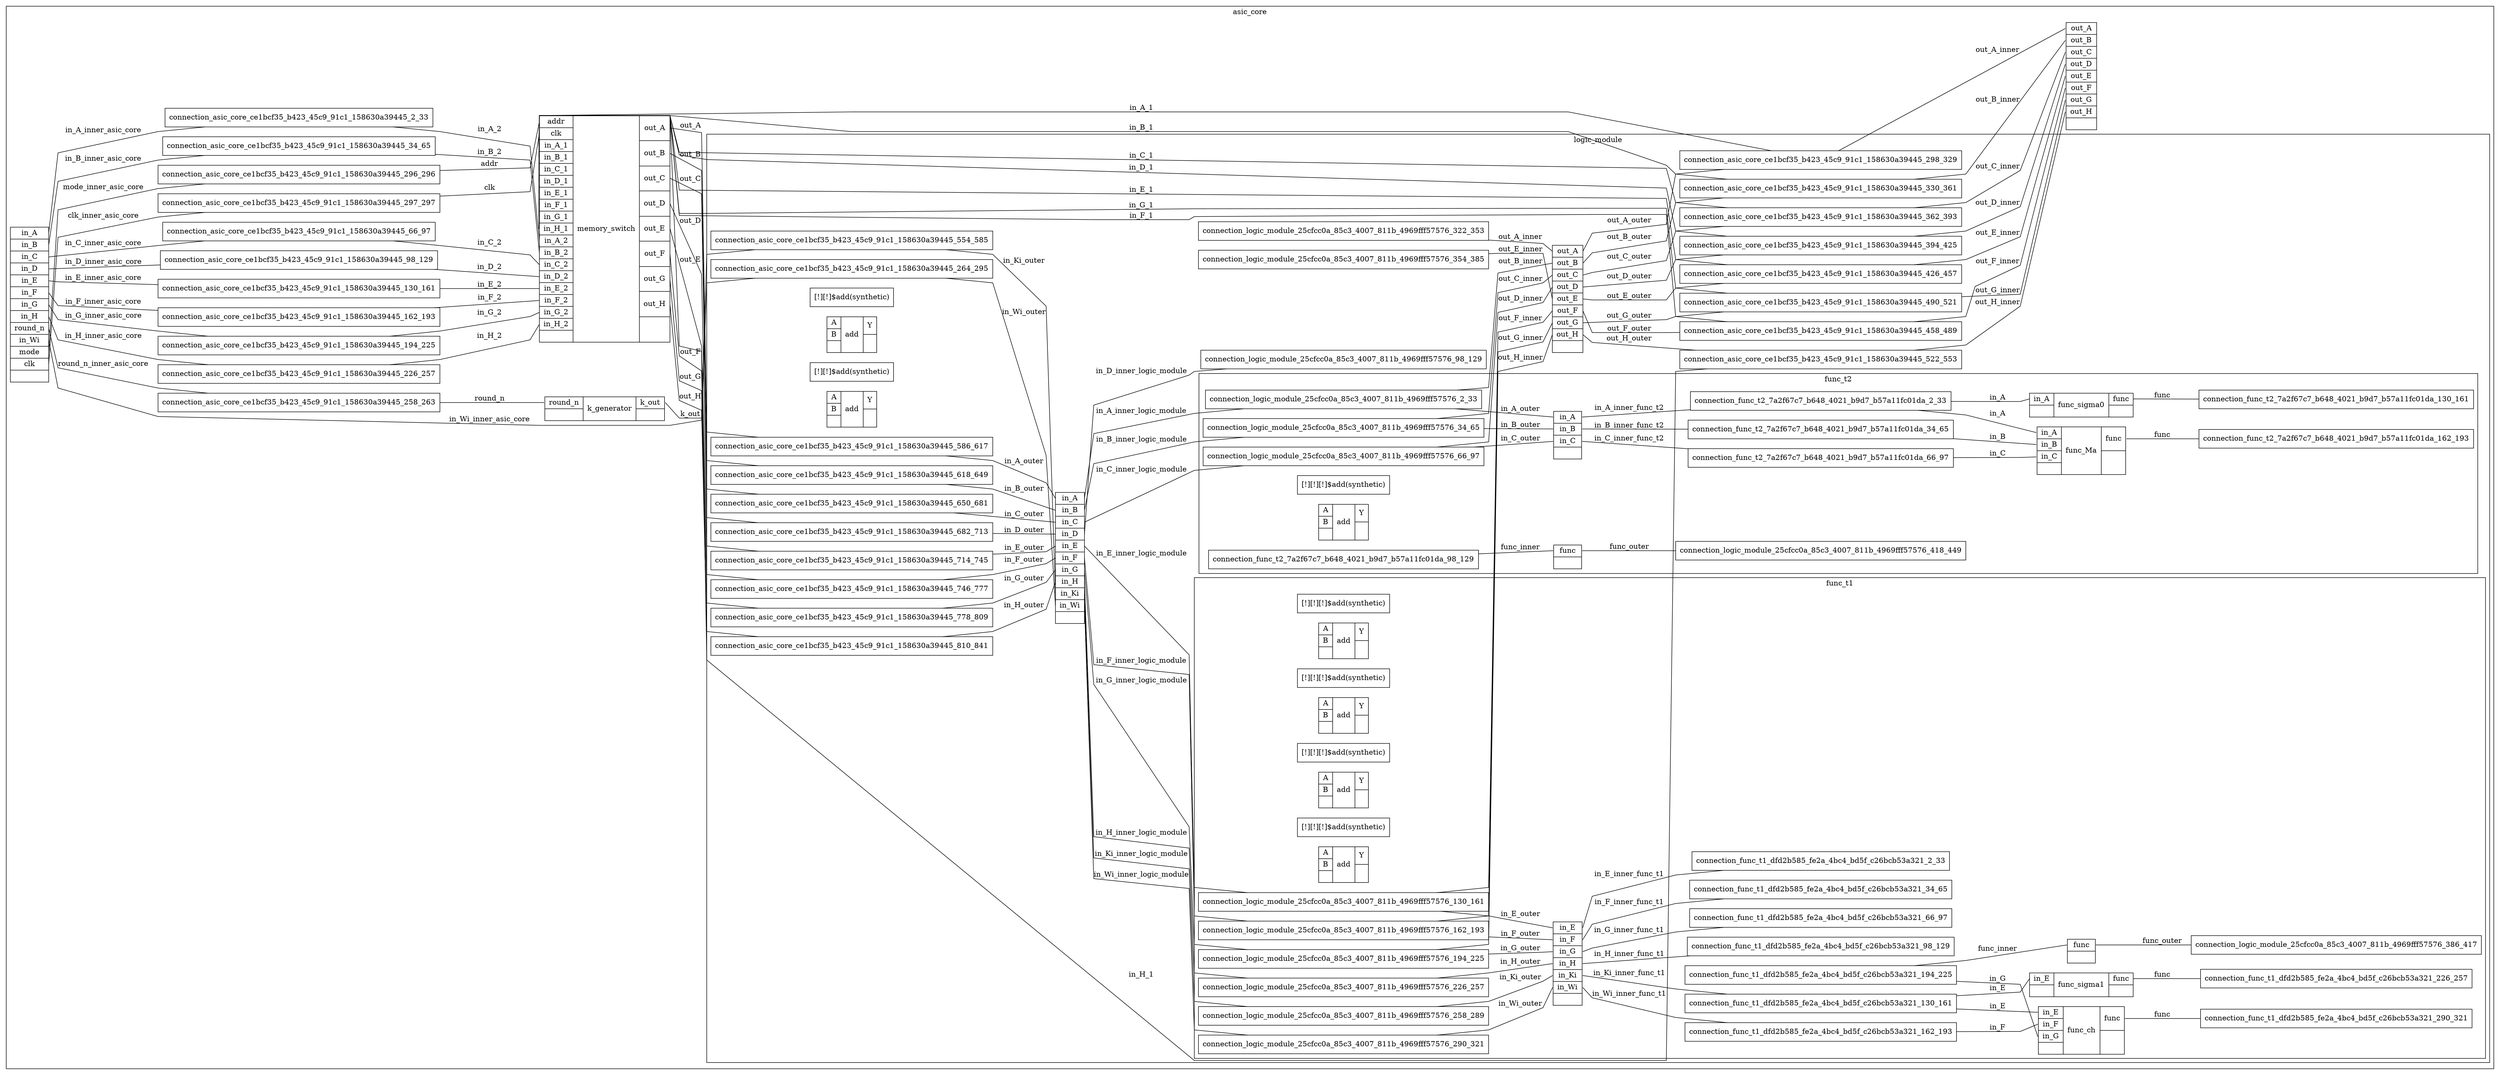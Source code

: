 graph parent {
	graph [splines=polyline]
	graph [rankdir=LR]
	graph [remincross=true]
	graph [overlap=scalexy]
	subgraph cluster_asic_core {
		node [shape=record]
		graph [label=asic_core]
		graph [splines=polyline]
		graph [rankdir=LR]
		graph [remincross=true]
		graph [overlap=scalexy]
	struct_k_generator_3f8b4a95_e26a_4127_a1d1_7e5097bc5107_ce1bcf35_b423_45c9_91c1_158630a39445 [label="{{<in_2_7> round_n |}|k_generator|{<out_8_39> k_out |}}"];	connection_asic_core_ce1bcf35_b423_45c9_91c1_158630a39445_258_263 -- struct_k_generator_3f8b4a95_e26a_4127_a1d1_7e5097bc5107_ce1bcf35_b423_45c9_91c1_158630a39445:in_2_7 [label=round_n]	struct_k_generator_3f8b4a95_e26a_4127_a1d1_7e5097bc5107_ce1bcf35_b423_45c9_91c1_158630a39445:out_8_39 -- connection_asic_core_ce1bcf35_b423_45c9_91c1_158630a39445_554_585 [label=k_out]	struct_in_ports_asic_core_ce1bcf35_b423_45c9_91c1_158630a39445 [label="{{<in_port_2_33> in_A |<in_port_34_65> in_B |<in_port_66_97> in_C |<in_port_98_129> in_D |<in_port_130_161> in_E |<in_port_162_193> in_F |<in_port_194_225> in_G |<in_port_226_257> in_H |<in_port_258_263> round_n |<in_port_264_295> in_Wi |<in_port_296_296> mode |<in_port_297_297> clk |}}"];	struct_out_ports_asic_core_ce1bcf35_b423_45c9_91c1_158630a39445 [label="{{<out_port_298_329> out_A |<out_port_330_361> out_B |<out_port_362_393> out_C |<out_port_394_425> out_D |<out_port_426_457> out_E |<out_port_458_489> out_F |<out_port_490_521> out_G |<out_port_522_553> out_H |}}"];	struct_in_ports_asic_core_ce1bcf35_b423_45c9_91c1_158630a39445:in_port_2_33 -- connection_asic_core_ce1bcf35_b423_45c9_91c1_158630a39445_2_33 [label=in_A_inner_asic_core]	struct_in_ports_asic_core_ce1bcf35_b423_45c9_91c1_158630a39445:in_port_34_65 -- connection_asic_core_ce1bcf35_b423_45c9_91c1_158630a39445_34_65 [label=in_B_inner_asic_core]	struct_in_ports_asic_core_ce1bcf35_b423_45c9_91c1_158630a39445:in_port_66_97 -- connection_asic_core_ce1bcf35_b423_45c9_91c1_158630a39445_66_97 [label=in_C_inner_asic_core]	struct_in_ports_asic_core_ce1bcf35_b423_45c9_91c1_158630a39445:in_port_98_129 -- connection_asic_core_ce1bcf35_b423_45c9_91c1_158630a39445_98_129 [label=in_D_inner_asic_core]	struct_in_ports_asic_core_ce1bcf35_b423_45c9_91c1_158630a39445:in_port_130_161 -- connection_asic_core_ce1bcf35_b423_45c9_91c1_158630a39445_130_161 [label=in_E_inner_asic_core]	struct_in_ports_asic_core_ce1bcf35_b423_45c9_91c1_158630a39445:in_port_162_193 -- connection_asic_core_ce1bcf35_b423_45c9_91c1_158630a39445_162_193 [label=in_F_inner_asic_core]	struct_in_ports_asic_core_ce1bcf35_b423_45c9_91c1_158630a39445:in_port_194_225 -- connection_asic_core_ce1bcf35_b423_45c9_91c1_158630a39445_194_225 [label=in_G_inner_asic_core]	struct_in_ports_asic_core_ce1bcf35_b423_45c9_91c1_158630a39445:in_port_226_257 -- connection_asic_core_ce1bcf35_b423_45c9_91c1_158630a39445_226_257 [label=in_H_inner_asic_core]	struct_in_ports_asic_core_ce1bcf35_b423_45c9_91c1_158630a39445:in_port_258_263 -- connection_asic_core_ce1bcf35_b423_45c9_91c1_158630a39445_258_263 [label=round_n_inner_asic_core]	struct_in_ports_asic_core_ce1bcf35_b423_45c9_91c1_158630a39445:in_port_264_295 -- connection_asic_core_ce1bcf35_b423_45c9_91c1_158630a39445_264_295 [label=in_Wi_inner_asic_core]	struct_in_ports_asic_core_ce1bcf35_b423_45c9_91c1_158630a39445:in_port_296_296 -- connection_asic_core_ce1bcf35_b423_45c9_91c1_158630a39445_296_296 [label=mode_inner_asic_core]	struct_in_ports_asic_core_ce1bcf35_b423_45c9_91c1_158630a39445:in_port_297_297 -- connection_asic_core_ce1bcf35_b423_45c9_91c1_158630a39445_297_297 [label=clk_inner_asic_core]	connection_asic_core_ce1bcf35_b423_45c9_91c1_158630a39445_298_329 -- struct_out_ports_asic_core_ce1bcf35_b423_45c9_91c1_158630a39445:out_port_298_329 [label=out_A_inner]	connection_asic_core_ce1bcf35_b423_45c9_91c1_158630a39445_330_361 -- struct_out_ports_asic_core_ce1bcf35_b423_45c9_91c1_158630a39445:out_port_330_361 [label=out_B_inner]	connection_asic_core_ce1bcf35_b423_45c9_91c1_158630a39445_362_393 -- struct_out_ports_asic_core_ce1bcf35_b423_45c9_91c1_158630a39445:out_port_362_393 [label=out_C_inner]	connection_asic_core_ce1bcf35_b423_45c9_91c1_158630a39445_394_425 -- struct_out_ports_asic_core_ce1bcf35_b423_45c9_91c1_158630a39445:out_port_394_425 [label=out_D_inner]	connection_asic_core_ce1bcf35_b423_45c9_91c1_158630a39445_426_457 -- struct_out_ports_asic_core_ce1bcf35_b423_45c9_91c1_158630a39445:out_port_426_457 [label=out_E_inner]	connection_asic_core_ce1bcf35_b423_45c9_91c1_158630a39445_458_489 -- struct_out_ports_asic_core_ce1bcf35_b423_45c9_91c1_158630a39445:out_port_458_489 [label=out_F_inner]	connection_asic_core_ce1bcf35_b423_45c9_91c1_158630a39445_490_521 -- struct_out_ports_asic_core_ce1bcf35_b423_45c9_91c1_158630a39445:out_port_490_521 [label=out_G_inner]	connection_asic_core_ce1bcf35_b423_45c9_91c1_158630a39445_522_553 -- struct_out_ports_asic_core_ce1bcf35_b423_45c9_91c1_158630a39445:out_port_522_553 [label=out_H_inner]		graph [splines=polyline]
		graph [rankdir=LR]
		graph [remincross=true]
		graph [overlap=scalexy]
		subgraph cluster_logic_module {
			node [shape=record]
			graph [label=logic_module]
			graph [splines=polyline]
			graph [rankdir=LR]
			graph [remincross=true]
			graph [overlap=scalexy]
			"[!][!]$add(synthetic)
#1a1c3640_cd81_46d8_87c9_1ca91c689feb" [label="[!][!]$add(synthetic)
"]
		struct_add_fbd7ad21_6fc0_44c0_aa8a_aca9898e4fde [label="{{<in_98_129> A |<in_386_417> B |}|add|{<out_354_385> Y |}}"];			graph [splines=polyline]
			graph [rankdir=LR]
			graph [remincross=true]
			graph [overlap=scalexy]
			"[!][!]$add(synthetic)
#08ed7635_f242_4b54_8bc3_0995cec22415" [label="[!][!]$add(synthetic)
"]
		struct_add_85a7ca1c_a513_46cc_9c6f_58b6a86f0b54 [label="{{<in_386_417> A |<in_418_449> B |}|add|{<out_322_353> Y |}}"];			graph [splines=polyline]
			graph [rankdir=LR]
			graph [remincross=true]
			graph [overlap=scalexy]
			subgraph cluster_func_t1 {
				node [shape=record]
				graph [label=func_t1]
				graph [splines=polyline]
				graph [rankdir=LR]
				graph [remincross=true]
				graph [overlap=scalexy]
				"[!][!][!]$add(synthetic)
#18b4f538_b937_4ae6_9bb2_956e2bd90aaa" [label="[!][!][!]$add(synthetic)
"]
			struct_add_52f4d15c_4e3f_4fe2_9a7c_be0e3b70ce48 [label="{{<in_98_129> A |<in_226_257> B |}|add|{<out_258_289> Y |}}"];				graph [splines=polyline]
				graph [rankdir=LR]
				graph [remincross=true]
				graph [overlap=scalexy]
				"[!][!][!]$add(synthetic)
#1896ebed_00b4_40ce_befa_69603463bf89" [label="[!][!][!]$add(synthetic)
"]
			struct_add_dd6189da_382e_449c_9c50_5ae251928806 [label="{{<in_258_289> A |<in_290_321> B |}|add|{<out_322_353> Y |}}"];				graph [splines=polyline]
				graph [rankdir=LR]
				graph [remincross=true]
				graph [overlap=scalexy]
				"[!][!][!]$add(synthetic)
#c029c4d7_4640_4d7a_a741_22785c05d09a" [label="[!][!][!]$add(synthetic)
"]
			struct_add_45d6c9cb_bf6d_4194_abc1_50cb33e5a792 [label="{{<in_322_353> A |<in_130_161> B |}|add|{<out_354_385> Y |}}"];				graph [splines=polyline]
				graph [rankdir=LR]
				graph [remincross=true]
				graph [overlap=scalexy]
				"[!][!][!]$add(synthetic)
#70e04bb5_674b_4b1f_aaca_446a79fbca61" [label="[!][!][!]$add(synthetic)
"]
			struct_add_cd9043d0_e351_4eb2_904e_a6714351563f [label="{{<in_354_385> A |<in_162_193> B |}|add|{<out_194_225> Y |}}"];				graph [splines=polyline]
				graph [rankdir=LR]
				graph [remincross=true]
				graph [overlap=scalexy]
			struct_func_ch_a6c088b3_0100_4001_85e4_ea0c42dba1d4_dfd2b585_fe2a_4bc4_bd5f_c26bcb53a321 [label="{{<in_2_33> in_E |<in_34_65> in_F |<in_66_97> in_G |}|func_ch|{<out_98_129> func |}}"];			connection_func_t1_dfd2b585_fe2a_4bc4_bd5f_c26bcb53a321_130_161 -- struct_func_ch_a6c088b3_0100_4001_85e4_ea0c42dba1d4_dfd2b585_fe2a_4bc4_bd5f_c26bcb53a321:in_2_33 [label=in_E]			connection_func_t1_dfd2b585_fe2a_4bc4_bd5f_c26bcb53a321_162_193 -- struct_func_ch_a6c088b3_0100_4001_85e4_ea0c42dba1d4_dfd2b585_fe2a_4bc4_bd5f_c26bcb53a321:in_34_65 [label=in_F]			connection_func_t1_dfd2b585_fe2a_4bc4_bd5f_c26bcb53a321_194_225 -- struct_func_ch_a6c088b3_0100_4001_85e4_ea0c42dba1d4_dfd2b585_fe2a_4bc4_bd5f_c26bcb53a321:in_66_97 [label=in_G]			struct_func_ch_a6c088b3_0100_4001_85e4_ea0c42dba1d4_dfd2b585_fe2a_4bc4_bd5f_c26bcb53a321:out_98_129 -- connection_func_t1_dfd2b585_fe2a_4bc4_bd5f_c26bcb53a321_290_321 [label=func]			struct_in_ports_func_t1_dfd2b585_fe2a_4bc4_bd5f_c26bcb53a321 [label="{{<in_port_2_33> in_E |<in_port_34_65> in_F |<in_port_66_97> in_G |<in_port_98_129> in_H |<in_port_130_161> in_Ki |<in_port_162_193> in_Wi |}}"];			struct_out_ports_func_t1_dfd2b585_fe2a_4bc4_bd5f_c26bcb53a321 [label="{{<out_port_194_225> func |}}"];			struct_in_ports_func_t1_dfd2b585_fe2a_4bc4_bd5f_c26bcb53a321:in_port_2_33 -- connection_func_t1_dfd2b585_fe2a_4bc4_bd5f_c26bcb53a321_2_33 [label=in_E_inner_func_t1]			struct_in_ports_func_t1_dfd2b585_fe2a_4bc4_bd5f_c26bcb53a321:in_port_34_65 -- connection_func_t1_dfd2b585_fe2a_4bc4_bd5f_c26bcb53a321_34_65 [label=in_F_inner_func_t1]			struct_in_ports_func_t1_dfd2b585_fe2a_4bc4_bd5f_c26bcb53a321:in_port_66_97 -- connection_func_t1_dfd2b585_fe2a_4bc4_bd5f_c26bcb53a321_66_97 [label=in_G_inner_func_t1]			struct_in_ports_func_t1_dfd2b585_fe2a_4bc4_bd5f_c26bcb53a321:in_port_98_129 -- connection_func_t1_dfd2b585_fe2a_4bc4_bd5f_c26bcb53a321_98_129 [label=in_H_inner_func_t1]			struct_in_ports_func_t1_dfd2b585_fe2a_4bc4_bd5f_c26bcb53a321:in_port_130_161 -- connection_func_t1_dfd2b585_fe2a_4bc4_bd5f_c26bcb53a321_130_161 [label=in_Ki_inner_func_t1]			struct_in_ports_func_t1_dfd2b585_fe2a_4bc4_bd5f_c26bcb53a321:in_port_162_193 -- connection_func_t1_dfd2b585_fe2a_4bc4_bd5f_c26bcb53a321_162_193 [label=in_Wi_inner_func_t1]			connection_func_t1_dfd2b585_fe2a_4bc4_bd5f_c26bcb53a321_194_225 -- struct_out_ports_func_t1_dfd2b585_fe2a_4bc4_bd5f_c26bcb53a321:out_port_194_225 [label=func_inner]			struct_out_ports_func_t1_dfd2b585_fe2a_4bc4_bd5f_c26bcb53a321:out_port_194_225 -- connection_logic_module_25cfcc0a_85c3_4007_811b_4969fff57576_386_417 [label=func_outer]			connection_logic_module_25cfcc0a_85c3_4007_811b_4969fff57576_130_161 -- struct_in_ports_func_t1_dfd2b585_fe2a_4bc4_bd5f_c26bcb53a321:in_port_2_33 [label=in_E_outer]			connection_logic_module_25cfcc0a_85c3_4007_811b_4969fff57576_162_193 -- struct_in_ports_func_t1_dfd2b585_fe2a_4bc4_bd5f_c26bcb53a321:in_port_34_65 [label=in_F_outer]			connection_logic_module_25cfcc0a_85c3_4007_811b_4969fff57576_194_225 -- struct_in_ports_func_t1_dfd2b585_fe2a_4bc4_bd5f_c26bcb53a321:in_port_66_97 [label=in_G_outer]			connection_logic_module_25cfcc0a_85c3_4007_811b_4969fff57576_226_257 -- struct_in_ports_func_t1_dfd2b585_fe2a_4bc4_bd5f_c26bcb53a321:in_port_98_129 [label=in_H_outer]			connection_logic_module_25cfcc0a_85c3_4007_811b_4969fff57576_258_289 -- struct_in_ports_func_t1_dfd2b585_fe2a_4bc4_bd5f_c26bcb53a321:in_port_130_161 [label=in_Ki_outer]			connection_logic_module_25cfcc0a_85c3_4007_811b_4969fff57576_290_321 -- struct_in_ports_func_t1_dfd2b585_fe2a_4bc4_bd5f_c26bcb53a321:in_port_162_193 [label=in_Wi_outer]				graph [splines=polyline]
				graph [rankdir=LR]
				graph [remincross=true]
				graph [overlap=scalexy]
			struct_func_sigma1_cb10a6ff_1891_46cb_a944_b763610e46b3_dfd2b585_fe2a_4bc4_bd5f_c26bcb53a321 [label="{{<in_2_33> in_E |}|func_sigma1|{<out_34_65> func |}}"];			connection_func_t1_dfd2b585_fe2a_4bc4_bd5f_c26bcb53a321_130_161 -- struct_func_sigma1_cb10a6ff_1891_46cb_a944_b763610e46b3_dfd2b585_fe2a_4bc4_bd5f_c26bcb53a321:in_2_33 [label=in_E]			struct_func_sigma1_cb10a6ff_1891_46cb_a944_b763610e46b3_dfd2b585_fe2a_4bc4_bd5f_c26bcb53a321:out_34_65 -- connection_func_t1_dfd2b585_fe2a_4bc4_bd5f_c26bcb53a321_226_257 [label=func]			}
		struct_in_ports_logic_module_25cfcc0a_85c3_4007_811b_4969fff57576 [label="{{<in_port_2_33> in_A |<in_port_34_65> in_B |<in_port_66_97> in_C |<in_port_98_129> in_D |<in_port_130_161> in_E |<in_port_162_193> in_F |<in_port_194_225> in_G |<in_port_226_257> in_H |<in_port_258_289> in_Ki |<in_port_290_321> in_Wi |}}"];		struct_out_ports_logic_module_25cfcc0a_85c3_4007_811b_4969fff57576 [label="{{<out_port_322_353> out_A |<out_port_2_33> out_B |<out_port_34_65> out_C |<out_port_66_97> out_D |<out_port_354_385> out_E |<out_port_130_161> out_F |<out_port_162_193> out_G |<out_port_194_225> out_H |}}"];		struct_in_ports_logic_module_25cfcc0a_85c3_4007_811b_4969fff57576:in_port_2_33 -- connection_logic_module_25cfcc0a_85c3_4007_811b_4969fff57576_2_33 [label=in_A_inner_logic_module]		struct_in_ports_logic_module_25cfcc0a_85c3_4007_811b_4969fff57576:in_port_34_65 -- connection_logic_module_25cfcc0a_85c3_4007_811b_4969fff57576_34_65 [label=in_B_inner_logic_module]		struct_in_ports_logic_module_25cfcc0a_85c3_4007_811b_4969fff57576:in_port_66_97 -- connection_logic_module_25cfcc0a_85c3_4007_811b_4969fff57576_66_97 [label=in_C_inner_logic_module]		struct_in_ports_logic_module_25cfcc0a_85c3_4007_811b_4969fff57576:in_port_98_129 -- connection_logic_module_25cfcc0a_85c3_4007_811b_4969fff57576_98_129 [label=in_D_inner_logic_module]		struct_in_ports_logic_module_25cfcc0a_85c3_4007_811b_4969fff57576:in_port_130_161 -- connection_logic_module_25cfcc0a_85c3_4007_811b_4969fff57576_130_161 [label=in_E_inner_logic_module]		struct_in_ports_logic_module_25cfcc0a_85c3_4007_811b_4969fff57576:in_port_162_193 -- connection_logic_module_25cfcc0a_85c3_4007_811b_4969fff57576_162_193 [label=in_F_inner_logic_module]		struct_in_ports_logic_module_25cfcc0a_85c3_4007_811b_4969fff57576:in_port_194_225 -- connection_logic_module_25cfcc0a_85c3_4007_811b_4969fff57576_194_225 [label=in_G_inner_logic_module]		struct_in_ports_logic_module_25cfcc0a_85c3_4007_811b_4969fff57576:in_port_226_257 -- connection_logic_module_25cfcc0a_85c3_4007_811b_4969fff57576_226_257 [label=in_H_inner_logic_module]		struct_in_ports_logic_module_25cfcc0a_85c3_4007_811b_4969fff57576:in_port_258_289 -- connection_logic_module_25cfcc0a_85c3_4007_811b_4969fff57576_258_289 [label=in_Ki_inner_logic_module]		struct_in_ports_logic_module_25cfcc0a_85c3_4007_811b_4969fff57576:in_port_290_321 -- connection_logic_module_25cfcc0a_85c3_4007_811b_4969fff57576_290_321 [label=in_Wi_inner_logic_module]		connection_logic_module_25cfcc0a_85c3_4007_811b_4969fff57576_322_353 -- struct_out_ports_logic_module_25cfcc0a_85c3_4007_811b_4969fff57576:out_port_322_353 [label=out_A_inner]		connection_logic_module_25cfcc0a_85c3_4007_811b_4969fff57576_2_33 -- struct_out_ports_logic_module_25cfcc0a_85c3_4007_811b_4969fff57576:out_port_2_33 [label=out_B_inner]		connection_logic_module_25cfcc0a_85c3_4007_811b_4969fff57576_34_65 -- struct_out_ports_logic_module_25cfcc0a_85c3_4007_811b_4969fff57576:out_port_34_65 [label=out_C_inner]		connection_logic_module_25cfcc0a_85c3_4007_811b_4969fff57576_66_97 -- struct_out_ports_logic_module_25cfcc0a_85c3_4007_811b_4969fff57576:out_port_66_97 [label=out_D_inner]		connection_logic_module_25cfcc0a_85c3_4007_811b_4969fff57576_354_385 -- struct_out_ports_logic_module_25cfcc0a_85c3_4007_811b_4969fff57576:out_port_354_385 [label=out_E_inner]		connection_logic_module_25cfcc0a_85c3_4007_811b_4969fff57576_130_161 -- struct_out_ports_logic_module_25cfcc0a_85c3_4007_811b_4969fff57576:out_port_130_161 [label=out_F_inner]		connection_logic_module_25cfcc0a_85c3_4007_811b_4969fff57576_162_193 -- struct_out_ports_logic_module_25cfcc0a_85c3_4007_811b_4969fff57576:out_port_162_193 [label=out_G_inner]		connection_logic_module_25cfcc0a_85c3_4007_811b_4969fff57576_194_225 -- struct_out_ports_logic_module_25cfcc0a_85c3_4007_811b_4969fff57576:out_port_194_225 [label=out_H_inner]		connection_asic_core_ce1bcf35_b423_45c9_91c1_158630a39445_586_617 -- struct_in_ports_logic_module_25cfcc0a_85c3_4007_811b_4969fff57576:in_port_2_33 [label=in_A_outer]		connection_asic_core_ce1bcf35_b423_45c9_91c1_158630a39445_618_649 -- struct_in_ports_logic_module_25cfcc0a_85c3_4007_811b_4969fff57576:in_port_34_65 [label=in_B_outer]		connection_asic_core_ce1bcf35_b423_45c9_91c1_158630a39445_650_681 -- struct_in_ports_logic_module_25cfcc0a_85c3_4007_811b_4969fff57576:in_port_66_97 [label=in_C_outer]		connection_asic_core_ce1bcf35_b423_45c9_91c1_158630a39445_682_713 -- struct_in_ports_logic_module_25cfcc0a_85c3_4007_811b_4969fff57576:in_port_98_129 [label=in_D_outer]		connection_asic_core_ce1bcf35_b423_45c9_91c1_158630a39445_714_745 -- struct_in_ports_logic_module_25cfcc0a_85c3_4007_811b_4969fff57576:in_port_130_161 [label=in_E_outer]		connection_asic_core_ce1bcf35_b423_45c9_91c1_158630a39445_746_777 -- struct_in_ports_logic_module_25cfcc0a_85c3_4007_811b_4969fff57576:in_port_162_193 [label=in_F_outer]		connection_asic_core_ce1bcf35_b423_45c9_91c1_158630a39445_778_809 -- struct_in_ports_logic_module_25cfcc0a_85c3_4007_811b_4969fff57576:in_port_194_225 [label=in_G_outer]		connection_asic_core_ce1bcf35_b423_45c9_91c1_158630a39445_810_841 -- struct_in_ports_logic_module_25cfcc0a_85c3_4007_811b_4969fff57576:in_port_226_257 [label=in_H_outer]		connection_asic_core_ce1bcf35_b423_45c9_91c1_158630a39445_554_585 -- struct_in_ports_logic_module_25cfcc0a_85c3_4007_811b_4969fff57576:in_port_258_289 [label=in_Ki_outer]		connection_asic_core_ce1bcf35_b423_45c9_91c1_158630a39445_264_295 -- struct_in_ports_logic_module_25cfcc0a_85c3_4007_811b_4969fff57576:in_port_290_321 [label=in_Wi_outer]		struct_out_ports_logic_module_25cfcc0a_85c3_4007_811b_4969fff57576:out_port_322_353 -- connection_asic_core_ce1bcf35_b423_45c9_91c1_158630a39445_298_329 [label=out_A_outer]		struct_out_ports_logic_module_25cfcc0a_85c3_4007_811b_4969fff57576:out_port_2_33 -- connection_asic_core_ce1bcf35_b423_45c9_91c1_158630a39445_330_361 [label=out_B_outer]		struct_out_ports_logic_module_25cfcc0a_85c3_4007_811b_4969fff57576:out_port_34_65 -- connection_asic_core_ce1bcf35_b423_45c9_91c1_158630a39445_362_393 [label=out_C_outer]		struct_out_ports_logic_module_25cfcc0a_85c3_4007_811b_4969fff57576:out_port_66_97 -- connection_asic_core_ce1bcf35_b423_45c9_91c1_158630a39445_394_425 [label=out_D_outer]		struct_out_ports_logic_module_25cfcc0a_85c3_4007_811b_4969fff57576:out_port_354_385 -- connection_asic_core_ce1bcf35_b423_45c9_91c1_158630a39445_426_457 [label=out_E_outer]		struct_out_ports_logic_module_25cfcc0a_85c3_4007_811b_4969fff57576:out_port_130_161 -- connection_asic_core_ce1bcf35_b423_45c9_91c1_158630a39445_458_489 [label=out_F_outer]		struct_out_ports_logic_module_25cfcc0a_85c3_4007_811b_4969fff57576:out_port_162_193 -- connection_asic_core_ce1bcf35_b423_45c9_91c1_158630a39445_490_521 [label=out_G_outer]		struct_out_ports_logic_module_25cfcc0a_85c3_4007_811b_4969fff57576:out_port_194_225 -- connection_asic_core_ce1bcf35_b423_45c9_91c1_158630a39445_522_553 [label=out_H_outer]			graph [splines=polyline]
			graph [rankdir=LR]
			graph [remincross=true]
			graph [overlap=scalexy]
			subgraph cluster_func_t2 {
				node [shape=record]
				graph [label=func_t2]
				graph [splines=polyline]
				graph [rankdir=LR]
				graph [remincross=true]
				graph [overlap=scalexy]
				"[!][!][!]$add(synthetic)
#5cbd2dc9_4553_49d4_b72d_ba2593c9eacb" [label="[!][!][!]$add(synthetic)
"]
			struct_add_1411b335_19cd_4bb5_a104_47df5e5a7b2f [label="{{<in_130_161> A |<in_162_193> B |}|add|{<out_98_129> Y |}}"];				graph [splines=polyline]
				graph [rankdir=LR]
				graph [remincross=true]
				graph [overlap=scalexy]
			struct_func_Ma_0a902c86_e8b8_4cb7_ac03_39927a3a2450_7a2f67c7_b648_4021_b9d7_b57a11fc01da [label="{{<in_2_33> in_A |<in_34_65> in_B |<in_66_97> in_C |}|func_Ma|{<out_98_129> func |}}"];			connection_func_t2_7a2f67c7_b648_4021_b9d7_b57a11fc01da_2_33 -- struct_func_Ma_0a902c86_e8b8_4cb7_ac03_39927a3a2450_7a2f67c7_b648_4021_b9d7_b57a11fc01da:in_2_33 [label=in_A]			connection_func_t2_7a2f67c7_b648_4021_b9d7_b57a11fc01da_34_65 -- struct_func_Ma_0a902c86_e8b8_4cb7_ac03_39927a3a2450_7a2f67c7_b648_4021_b9d7_b57a11fc01da:in_34_65 [label=in_B]			connection_func_t2_7a2f67c7_b648_4021_b9d7_b57a11fc01da_66_97 -- struct_func_Ma_0a902c86_e8b8_4cb7_ac03_39927a3a2450_7a2f67c7_b648_4021_b9d7_b57a11fc01da:in_66_97 [label=in_C]			struct_func_Ma_0a902c86_e8b8_4cb7_ac03_39927a3a2450_7a2f67c7_b648_4021_b9d7_b57a11fc01da:out_98_129 -- connection_func_t2_7a2f67c7_b648_4021_b9d7_b57a11fc01da_162_193 [label=func]			struct_in_ports_func_t2_7a2f67c7_b648_4021_b9d7_b57a11fc01da [label="{{<in_port_2_33> in_A |<in_port_34_65> in_B |<in_port_66_97> in_C |}}"];			struct_out_ports_func_t2_7a2f67c7_b648_4021_b9d7_b57a11fc01da [label="{{<out_port_98_129> func |}}"];			struct_in_ports_func_t2_7a2f67c7_b648_4021_b9d7_b57a11fc01da:in_port_2_33 -- connection_func_t2_7a2f67c7_b648_4021_b9d7_b57a11fc01da_2_33 [label=in_A_inner_func_t2]			struct_in_ports_func_t2_7a2f67c7_b648_4021_b9d7_b57a11fc01da:in_port_34_65 -- connection_func_t2_7a2f67c7_b648_4021_b9d7_b57a11fc01da_34_65 [label=in_B_inner_func_t2]			struct_in_ports_func_t2_7a2f67c7_b648_4021_b9d7_b57a11fc01da:in_port_66_97 -- connection_func_t2_7a2f67c7_b648_4021_b9d7_b57a11fc01da_66_97 [label=in_C_inner_func_t2]			connection_func_t2_7a2f67c7_b648_4021_b9d7_b57a11fc01da_98_129 -- struct_out_ports_func_t2_7a2f67c7_b648_4021_b9d7_b57a11fc01da:out_port_98_129 [label=func_inner]			struct_out_ports_func_t2_7a2f67c7_b648_4021_b9d7_b57a11fc01da:out_port_98_129 -- connection_logic_module_25cfcc0a_85c3_4007_811b_4969fff57576_418_449 [label=func_outer]			connection_logic_module_25cfcc0a_85c3_4007_811b_4969fff57576_2_33 -- struct_in_ports_func_t2_7a2f67c7_b648_4021_b9d7_b57a11fc01da:in_port_2_33 [label=in_A_outer]			connection_logic_module_25cfcc0a_85c3_4007_811b_4969fff57576_34_65 -- struct_in_ports_func_t2_7a2f67c7_b648_4021_b9d7_b57a11fc01da:in_port_34_65 [label=in_B_outer]			connection_logic_module_25cfcc0a_85c3_4007_811b_4969fff57576_66_97 -- struct_in_ports_func_t2_7a2f67c7_b648_4021_b9d7_b57a11fc01da:in_port_66_97 [label=in_C_outer]				graph [splines=polyline]
				graph [rankdir=LR]
				graph [remincross=true]
				graph [overlap=scalexy]
			struct_func_sigma0_c4cdde4c_d3a1_4edc_9aec_00a91c79808b_7a2f67c7_b648_4021_b9d7_b57a11fc01da [label="{{<in_2_33> in_A |}|func_sigma0|{<out_34_65> func |}}"];			connection_func_t2_7a2f67c7_b648_4021_b9d7_b57a11fc01da_2_33 -- struct_func_sigma0_c4cdde4c_d3a1_4edc_9aec_00a91c79808b_7a2f67c7_b648_4021_b9d7_b57a11fc01da:in_2_33 [label=in_A]			struct_func_sigma0_c4cdde4c_d3a1_4edc_9aec_00a91c79808b_7a2f67c7_b648_4021_b9d7_b57a11fc01da:out_34_65 -- connection_func_t2_7a2f67c7_b648_4021_b9d7_b57a11fc01da_130_161 [label=func]			}
		}
		graph [splines=polyline]
		graph [rankdir=LR]
		graph [remincross=true]
		graph [overlap=scalexy]
	struct_memory_switch_e4224137_65c3_468f_a49d_7780f95cde5c_ce1bcf35_b423_45c9_91c1_158630a39445 [label="{{<in_2_2> addr |<in_3_3> clk |<in_4_35> in_A_1 |<in_36_67> in_B_1 |<in_68_99> in_C_1 |<in_100_131> in_D_1 |<in_132_163> in_E_1 |<in_164_195> in_F_1 |<in_196_227> in_G_1 |<in_228_259> in_H_1 |<in_260_291> in_A_2 |<in_292_323> in_B_2 |<in_324_355> in_C_2 |<in_356_387> in_D_2 |<in_388_419> in_E_2 |<in_420_451> in_F_2 |<in_452_483> in_G_2 |<in_484_515> in_H_2 |}|memory_switch|{<out_516_547> out_A |<out_548_579> out_B |<out_580_611> out_C |<out_612_643> out_D |<out_644_675> out_E |<out_676_707> out_F |<out_708_739> out_G |<out_740_771> out_H |}}"];	connection_asic_core_ce1bcf35_b423_45c9_91c1_158630a39445_296_296 -- struct_memory_switch_e4224137_65c3_468f_a49d_7780f95cde5c_ce1bcf35_b423_45c9_91c1_158630a39445:in_2_2 [label=addr]	connection_asic_core_ce1bcf35_b423_45c9_91c1_158630a39445_297_297 -- struct_memory_switch_e4224137_65c3_468f_a49d_7780f95cde5c_ce1bcf35_b423_45c9_91c1_158630a39445:in_3_3 [label=clk]	connection_asic_core_ce1bcf35_b423_45c9_91c1_158630a39445_298_329 -- struct_memory_switch_e4224137_65c3_468f_a49d_7780f95cde5c_ce1bcf35_b423_45c9_91c1_158630a39445:in_4_35 [label=in_A_1]	connection_asic_core_ce1bcf35_b423_45c9_91c1_158630a39445_330_361 -- struct_memory_switch_e4224137_65c3_468f_a49d_7780f95cde5c_ce1bcf35_b423_45c9_91c1_158630a39445:in_36_67 [label=in_B_1]	connection_asic_core_ce1bcf35_b423_45c9_91c1_158630a39445_362_393 -- struct_memory_switch_e4224137_65c3_468f_a49d_7780f95cde5c_ce1bcf35_b423_45c9_91c1_158630a39445:in_68_99 [label=in_C_1]	connection_asic_core_ce1bcf35_b423_45c9_91c1_158630a39445_394_425 -- struct_memory_switch_e4224137_65c3_468f_a49d_7780f95cde5c_ce1bcf35_b423_45c9_91c1_158630a39445:in_100_131 [label=in_D_1]	connection_asic_core_ce1bcf35_b423_45c9_91c1_158630a39445_426_457 -- struct_memory_switch_e4224137_65c3_468f_a49d_7780f95cde5c_ce1bcf35_b423_45c9_91c1_158630a39445:in_132_163 [label=in_E_1]	connection_asic_core_ce1bcf35_b423_45c9_91c1_158630a39445_458_489 -- struct_memory_switch_e4224137_65c3_468f_a49d_7780f95cde5c_ce1bcf35_b423_45c9_91c1_158630a39445:in_164_195 [label=in_F_1]	connection_asic_core_ce1bcf35_b423_45c9_91c1_158630a39445_490_521 -- struct_memory_switch_e4224137_65c3_468f_a49d_7780f95cde5c_ce1bcf35_b423_45c9_91c1_158630a39445:in_196_227 [label=in_G_1]	connection_asic_core_ce1bcf35_b423_45c9_91c1_158630a39445_522_553 -- struct_memory_switch_e4224137_65c3_468f_a49d_7780f95cde5c_ce1bcf35_b423_45c9_91c1_158630a39445:in_228_259 [label=in_H_1]	connection_asic_core_ce1bcf35_b423_45c9_91c1_158630a39445_2_33 -- struct_memory_switch_e4224137_65c3_468f_a49d_7780f95cde5c_ce1bcf35_b423_45c9_91c1_158630a39445:in_260_291 [label=in_A_2]	connection_asic_core_ce1bcf35_b423_45c9_91c1_158630a39445_34_65 -- struct_memory_switch_e4224137_65c3_468f_a49d_7780f95cde5c_ce1bcf35_b423_45c9_91c1_158630a39445:in_292_323 [label=in_B_2]	connection_asic_core_ce1bcf35_b423_45c9_91c1_158630a39445_66_97 -- struct_memory_switch_e4224137_65c3_468f_a49d_7780f95cde5c_ce1bcf35_b423_45c9_91c1_158630a39445:in_324_355 [label=in_C_2]	connection_asic_core_ce1bcf35_b423_45c9_91c1_158630a39445_98_129 -- struct_memory_switch_e4224137_65c3_468f_a49d_7780f95cde5c_ce1bcf35_b423_45c9_91c1_158630a39445:in_356_387 [label=in_D_2]	connection_asic_core_ce1bcf35_b423_45c9_91c1_158630a39445_130_161 -- struct_memory_switch_e4224137_65c3_468f_a49d_7780f95cde5c_ce1bcf35_b423_45c9_91c1_158630a39445:in_388_419 [label=in_E_2]	connection_asic_core_ce1bcf35_b423_45c9_91c1_158630a39445_162_193 -- struct_memory_switch_e4224137_65c3_468f_a49d_7780f95cde5c_ce1bcf35_b423_45c9_91c1_158630a39445:in_420_451 [label=in_F_2]	connection_asic_core_ce1bcf35_b423_45c9_91c1_158630a39445_194_225 -- struct_memory_switch_e4224137_65c3_468f_a49d_7780f95cde5c_ce1bcf35_b423_45c9_91c1_158630a39445:in_452_483 [label=in_G_2]	connection_asic_core_ce1bcf35_b423_45c9_91c1_158630a39445_226_257 -- struct_memory_switch_e4224137_65c3_468f_a49d_7780f95cde5c_ce1bcf35_b423_45c9_91c1_158630a39445:in_484_515 [label=in_H_2]	struct_memory_switch_e4224137_65c3_468f_a49d_7780f95cde5c_ce1bcf35_b423_45c9_91c1_158630a39445:out_516_547 -- connection_asic_core_ce1bcf35_b423_45c9_91c1_158630a39445_586_617 [label=out_A]	struct_memory_switch_e4224137_65c3_468f_a49d_7780f95cde5c_ce1bcf35_b423_45c9_91c1_158630a39445:out_548_579 -- connection_asic_core_ce1bcf35_b423_45c9_91c1_158630a39445_618_649 [label=out_B]	struct_memory_switch_e4224137_65c3_468f_a49d_7780f95cde5c_ce1bcf35_b423_45c9_91c1_158630a39445:out_580_611 -- connection_asic_core_ce1bcf35_b423_45c9_91c1_158630a39445_650_681 [label=out_C]	struct_memory_switch_e4224137_65c3_468f_a49d_7780f95cde5c_ce1bcf35_b423_45c9_91c1_158630a39445:out_612_643 -- connection_asic_core_ce1bcf35_b423_45c9_91c1_158630a39445_682_713 [label=out_D]	struct_memory_switch_e4224137_65c3_468f_a49d_7780f95cde5c_ce1bcf35_b423_45c9_91c1_158630a39445:out_644_675 -- connection_asic_core_ce1bcf35_b423_45c9_91c1_158630a39445_714_745 [label=out_E]	struct_memory_switch_e4224137_65c3_468f_a49d_7780f95cde5c_ce1bcf35_b423_45c9_91c1_158630a39445:out_676_707 -- connection_asic_core_ce1bcf35_b423_45c9_91c1_158630a39445_746_777 [label=out_F]	struct_memory_switch_e4224137_65c3_468f_a49d_7780f95cde5c_ce1bcf35_b423_45c9_91c1_158630a39445:out_708_739 -- connection_asic_core_ce1bcf35_b423_45c9_91c1_158630a39445_778_809 [label=out_G]	struct_memory_switch_e4224137_65c3_468f_a49d_7780f95cde5c_ce1bcf35_b423_45c9_91c1_158630a39445:out_740_771 -- connection_asic_core_ce1bcf35_b423_45c9_91c1_158630a39445_810_841 [label=out_H]	}
}
